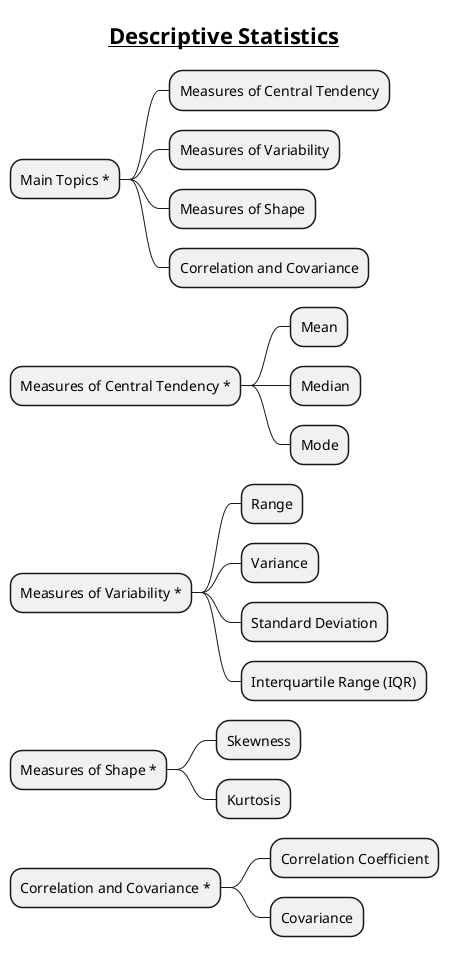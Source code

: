@startmindmap
title =__Descriptive Statistics__

* Main Topics *
** Measures of Central Tendency
** Measures of Variability
** Measures of Shape
** Correlation and Covariance

* Measures of Central Tendency *
** Mean
** Median
** Mode

* Measures of Variability *
** Range
** Variance
** Standard Deviation
** Interquartile Range (IQR)

* Measures of Shape *
** Skewness
** Kurtosis

* Correlation and Covariance *
** Correlation Coefficient
** Covariance

@endmindmap

